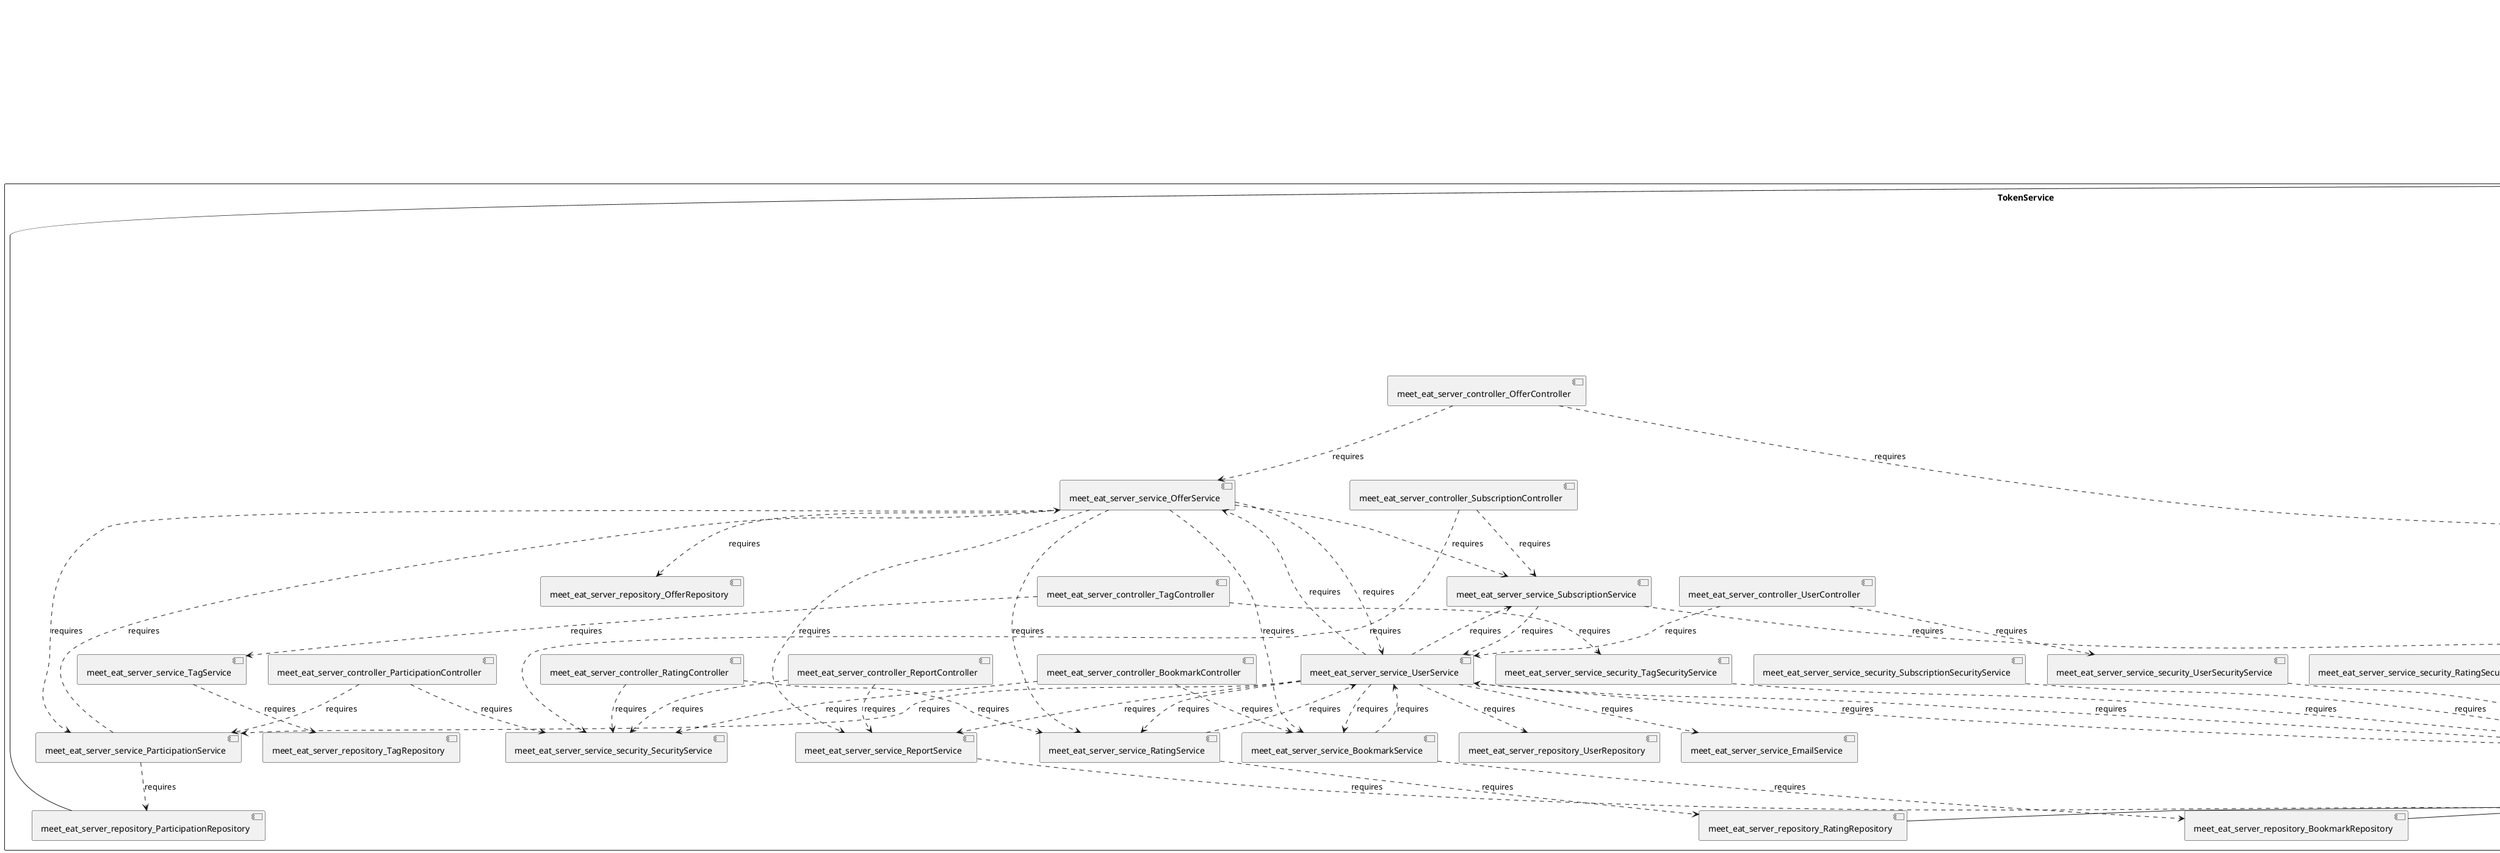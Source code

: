 @startuml
skinparam fixCircleLabelOverlapping true
skinparam componentStyle uml2
component "EntityController\n\n\n\n\n\n" {
[meet_eat_server_controller_EntityController]
}
component "EntityService\n\n\n\n\n\n" {
[meet_eat_server_service_EntityService]
}
component "TokenService\n\n\n\n\n\n" {
[meet_eat_server_service_OfferService]
[meet_eat_server_repository_ReportRepository]
[meet_eat_server_repository_ParticipationRepository]
[meet_eat_server_service_security_TokenSecurityService]
[meet_eat_server_service_TagService]
[meet_eat_server_service_security_SubscriptionSecurityService]
[meet_eat_server_repository_TokenRepository]
[meet_eat_server_service_SubscriptionService]
[meet_eat_server_service_BookmarkService]
[meet_eat_server_service_EmailService]
[meet_eat_server_service_UserService]
[meet_eat_server_controller_TokenController]
[meet_eat_server_service_security_TagSecurityService]
[meet_eat_server_service_ReportService]
[meet_eat_server_controller_SubscriptionController]
[meet_eat_server_service_security_OfferSecurityService]
[meet_eat_server_controller_UserController]
[meet_eat_server_service_security_ReportSecurityService]
[meet_eat_server_controller_ParticipationController]
[meet_eat_server_repository_OfferRepository]
[meet_eat_server_service_ParticipationService]
[meet_eat_server_service_security_BookmarkSecurityService]
[meet_eat_server_repository_BookmarkRepository]
[meet_eat_server_controller_OfferController]
[meet_eat_server_controller_BookmarkController]
[meet_eat_server_service_RatingService]
[meet_eat_server_repository_RatingRepository]
[meet_eat_server_service_security_ParticipationSecurityService]
[meet_eat_server_controller_RatingController]
[meet_eat_server_service_security_RatingSecurityService]
[meet_eat_server_controller_TagController]
[meet_eat_server_service_TokenService]
[meet_eat_server_service_security_UserSecurityService]
[meet_eat_server_service_security_SecurityService]
[meet_eat_server_repository_UserRepository]
[meet_eat_server_repository_TagRepository]
[meet_eat_server_controller_ReportController]
[meet_eat_server_repository_SubscriptionRepository]
portin " " as TokenService_requires_meet_eat_server_repository_EntityRelationRepository
[meet_eat_server_service_security_ParticipationSecurityService]..>[meet_eat_server_service_TokenService] : requires
[meet_eat_server_service_ReportService]..>[meet_eat_server_repository_ReportRepository] : requires
[meet_eat_server_service_security_TagSecurityService]..>[meet_eat_server_service_TokenService] : requires
[meet_eat_server_service_UserService]..>[meet_eat_server_repository_UserRepository] : requires
[meet_eat_server_controller_TagController]..>[meet_eat_server_service_security_TagSecurityService] : requires
[meet_eat_server_service_OfferService]..>[meet_eat_server_service_RatingService] : requires
[meet_eat_server_service_OfferService]..>[meet_eat_server_service_SubscriptionService] : requires
[meet_eat_server_service_SubscriptionService]..>[meet_eat_server_service_UserService] : requires
[meet_eat_server_controller_OfferController]..>[meet_eat_server_service_security_OfferSecurityService] : requires
[meet_eat_server_service_OfferService]..>[meet_eat_server_service_UserService] : requires
[meet_eat_server_controller_ParticipationController]..>[meet_eat_server_service_security_SecurityService] : requires
[meet_eat_server_service_SubscriptionService]..>[meet_eat_server_repository_SubscriptionRepository] : requires
[meet_eat_server_service_UserService]..>[meet_eat_server_service_RatingService] : requires
[meet_eat_server_service_RatingService]..>[meet_eat_server_repository_RatingRepository] : requires
[meet_eat_server_controller_UserController]..>[meet_eat_server_service_UserService] : requires
[meet_eat_server_service_BookmarkService]..>[meet_eat_server_service_UserService] : requires
[meet_eat_server_service_UserService]..>[meet_eat_server_service_SubscriptionService] : requires
[meet_eat_server_service_security_RatingSecurityService]..>[meet_eat_server_service_TokenService] : requires
[meet_eat_server_controller_ReportController]..>[meet_eat_server_service_security_SecurityService] : requires
[meet_eat_server_service_OfferService]..>[meet_eat_server_service_ParticipationService] : requires
[meet_eat_server_service_UserService]..>[meet_eat_server_service_TokenService] : requires
[meet_eat_server_controller_UserController]..>[meet_eat_server_service_security_UserSecurityService] : requires
[meet_eat_server_service_security_OfferSecurityService]..>[meet_eat_server_service_TokenService] : requires
[meet_eat_server_service_UserService]..>[meet_eat_server_service_ReportService] : requires
[meet_eat_server_service_UserService]..>[meet_eat_server_service_ParticipationService] : requires
[meet_eat_server_controller_OfferController]..>[meet_eat_server_service_OfferService] : requires
[meet_eat_server_service_OfferService]..>[meet_eat_server_service_ReportService] : requires
[meet_eat_server_service_ParticipationService]..>[meet_eat_server_repository_ParticipationRepository] : requires
[meet_eat_server_service_TokenService]..>[meet_eat_server_service_UserService] : requires
[meet_eat_server_controller_ReportController]..>[meet_eat_server_service_ReportService] : requires
[meet_eat_server_controller_BookmarkController]..>[meet_eat_server_service_BookmarkService] : requires
[meet_eat_server_service_security_UserSecurityService]..>[meet_eat_server_service_TokenService] : requires
[meet_eat_server_controller_TokenController]..>[meet_eat_server_service_security_TokenSecurityService] : requires
[meet_eat_server_controller_RatingController]..>[meet_eat_server_service_RatingService] : requires
[meet_eat_server_service_ParticipationService]..>[meet_eat_server_service_OfferService] : requires
[meet_eat_server_service_security_BookmarkSecurityService]..>[meet_eat_server_service_TokenService] : requires
[meet_eat_server_controller_TagController]..>[meet_eat_server_service_TagService] : requires
[meet_eat_server_service_BookmarkService]..>[meet_eat_server_repository_BookmarkRepository] : requires
[meet_eat_server_service_OfferService]..>[meet_eat_server_repository_OfferRepository] : requires
[meet_eat_server_service_TagService]..>[meet_eat_server_repository_TagRepository] : requires
[meet_eat_server_controller_SubscriptionController]..>[meet_eat_server_service_SubscriptionService] : requires
[meet_eat_server_service_UserService]..>[meet_eat_server_service_EmailService] : requires
[meet_eat_server_service_OfferService]..>[meet_eat_server_service_BookmarkService] : requires
[meet_eat_server_controller_SubscriptionController]..>[meet_eat_server_service_security_SecurityService] : requires
[meet_eat_server_controller_BookmarkController]..>[meet_eat_server_service_security_SecurityService] : requires
[meet_eat_server_service_security_ReportSecurityService]..>[meet_eat_server_service_TokenService] : requires
[meet_eat_server_service_TokenService]..>[meet_eat_server_repository_TokenRepository] : requires
[meet_eat_server_service_security_TokenSecurityService]..>[meet_eat_server_service_TokenService] : requires
[meet_eat_server_service_UserService]..>[meet_eat_server_service_OfferService] : requires
[meet_eat_server_service_UserService]..>[meet_eat_server_service_BookmarkService] : requires
[meet_eat_server_service_RatingService]..>[meet_eat_server_service_UserService] : requires
[meet_eat_server_controller_TokenController]..>[meet_eat_server_service_TokenService] : requires
[meet_eat_server_service_security_SubscriptionSecurityService]..>[meet_eat_server_service_TokenService] : requires
[meet_eat_server_controller_RatingController]..>[meet_eat_server_service_security_SecurityService] : requires
[meet_eat_server_controller_ParticipationController]..>[meet_eat_server_service_ParticipationService] : requires
"TokenService_requires_meet_eat_server_repository_EntityRelationRepository"--[meet_eat_server_repository_SubscriptionRepository]
"TokenService_requires_meet_eat_server_repository_EntityRelationRepository"--[meet_eat_server_repository_ReportRepository]
"TokenService_requires_meet_eat_server_repository_EntityRelationRepository"--[meet_eat_server_repository_RatingRepository]
"TokenService_requires_meet_eat_server_repository_EntityRelationRepository"--[meet_eat_server_repository_BookmarkRepository]
"TokenService_requires_meet_eat_server_repository_EntityRelationRepository"--[meet_eat_server_repository_ParticipationRepository]
}
interface "meet_eat_server_repository_EntityRelationRepository" as interface.meet_eat_server_repository_EntityRelationRepository
interface.meet_eat_server_repository_EntityRelationRepository--"TokenService_requires_meet_eat_server_repository_EntityRelationRepository"
interface "K" as interface.K
interface.K--[K_Provider]
interface "meet_eat_server_service_JavaMailSender" as interface.meet_eat_server_service_JavaMailSender
interface.meet_eat_server_service_JavaMailSender--[meet_eat_server_service_JavaMailSender_Provider]

@enduml
